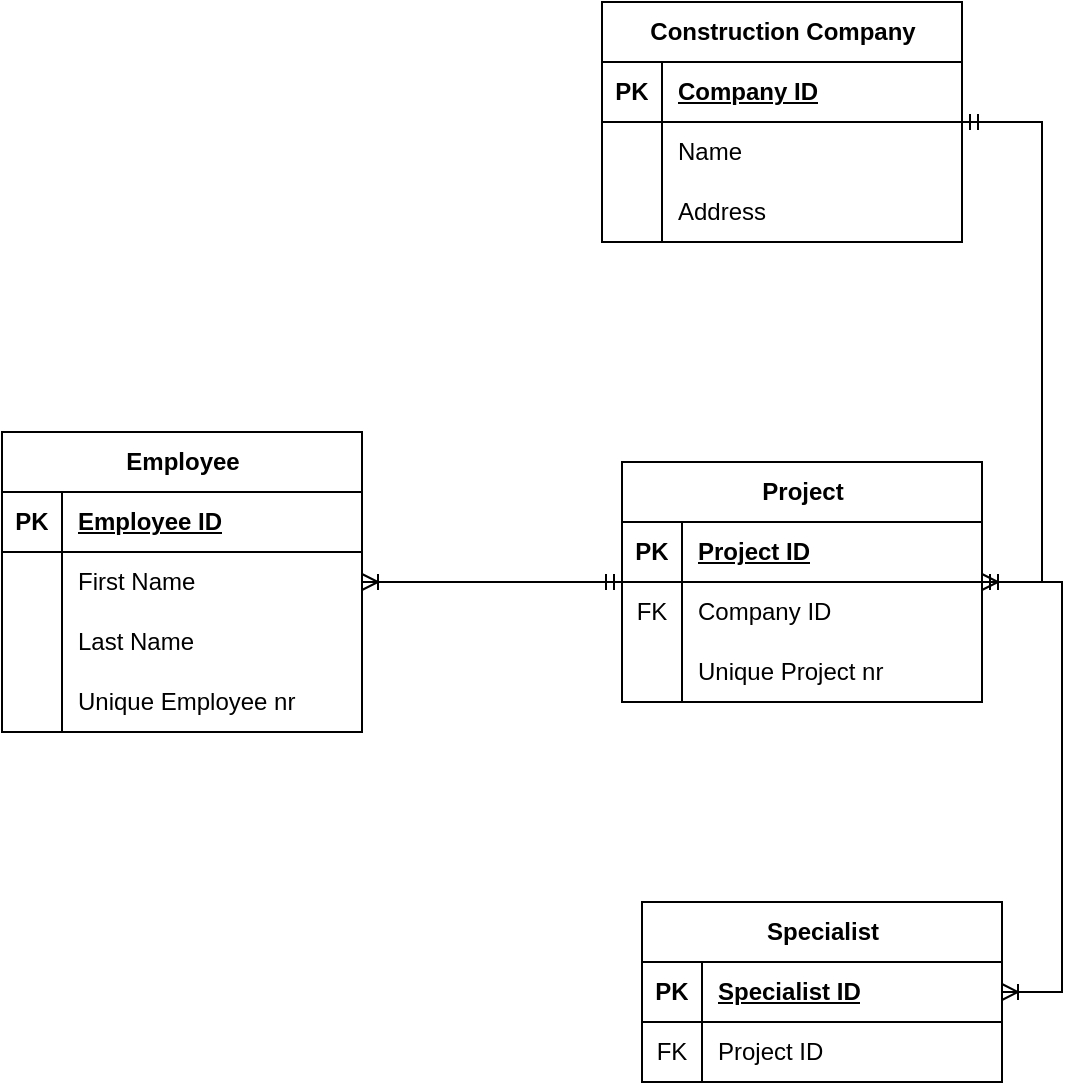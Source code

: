<mxfile version="22.0.8" type="google">
  <diagram name="Leht-1" id="t4tKp8aBYISx5oMiIzei">
    <mxGraphModel grid="1" page="1" gridSize="10" guides="1" tooltips="1" connect="1" arrows="1" fold="1" pageScale="1" pageWidth="827" pageHeight="1169" math="0" shadow="0">
      <root>
        <mxCell id="0" />
        <mxCell id="1" parent="0" />
        <mxCell id="cb8dK87Sj0ADCUr0OtN5-1" value="Construction Company" style="shape=table;startSize=30;container=1;collapsible=1;childLayout=tableLayout;fixedRows=1;rowLines=0;fontStyle=1;align=center;resizeLast=1;html=1;" vertex="1" parent="1">
          <mxGeometry x="450" y="510" width="180" height="120" as="geometry" />
        </mxCell>
        <mxCell id="cb8dK87Sj0ADCUr0OtN5-2" value="" style="shape=tableRow;horizontal=0;startSize=0;swimlaneHead=0;swimlaneBody=0;fillColor=none;collapsible=0;dropTarget=0;points=[[0,0.5],[1,0.5]];portConstraint=eastwest;top=0;left=0;right=0;bottom=1;" vertex="1" parent="cb8dK87Sj0ADCUr0OtN5-1">
          <mxGeometry y="30" width="180" height="30" as="geometry" />
        </mxCell>
        <mxCell id="cb8dK87Sj0ADCUr0OtN5-3" value="PK" style="shape=partialRectangle;connectable=0;fillColor=none;top=0;left=0;bottom=0;right=0;fontStyle=1;overflow=hidden;whiteSpace=wrap;html=1;" vertex="1" parent="cb8dK87Sj0ADCUr0OtN5-2">
          <mxGeometry width="30" height="30" as="geometry">
            <mxRectangle width="30" height="30" as="alternateBounds" />
          </mxGeometry>
        </mxCell>
        <mxCell id="cb8dK87Sj0ADCUr0OtN5-4" value="Company ID" style="shape=partialRectangle;connectable=0;fillColor=none;top=0;left=0;bottom=0;right=0;align=left;spacingLeft=6;fontStyle=5;overflow=hidden;whiteSpace=wrap;html=1;" vertex="1" parent="cb8dK87Sj0ADCUr0OtN5-2">
          <mxGeometry x="30" width="150" height="30" as="geometry">
            <mxRectangle width="150" height="30" as="alternateBounds" />
          </mxGeometry>
        </mxCell>
        <mxCell id="cb8dK87Sj0ADCUr0OtN5-5" value="" style="shape=tableRow;horizontal=0;startSize=0;swimlaneHead=0;swimlaneBody=0;fillColor=none;collapsible=0;dropTarget=0;points=[[0,0.5],[1,0.5]];portConstraint=eastwest;top=0;left=0;right=0;bottom=0;" vertex="1" parent="cb8dK87Sj0ADCUr0OtN5-1">
          <mxGeometry y="60" width="180" height="30" as="geometry" />
        </mxCell>
        <mxCell id="cb8dK87Sj0ADCUr0OtN5-6" value="" style="shape=partialRectangle;connectable=0;fillColor=none;top=0;left=0;bottom=0;right=0;editable=1;overflow=hidden;whiteSpace=wrap;html=1;" vertex="1" parent="cb8dK87Sj0ADCUr0OtN5-5">
          <mxGeometry width="30" height="30" as="geometry">
            <mxRectangle width="30" height="30" as="alternateBounds" />
          </mxGeometry>
        </mxCell>
        <mxCell id="cb8dK87Sj0ADCUr0OtN5-7" value="Name" style="shape=partialRectangle;connectable=0;fillColor=none;top=0;left=0;bottom=0;right=0;align=left;spacingLeft=6;overflow=hidden;whiteSpace=wrap;html=1;" vertex="1" parent="cb8dK87Sj0ADCUr0OtN5-5">
          <mxGeometry x="30" width="150" height="30" as="geometry">
            <mxRectangle width="150" height="30" as="alternateBounds" />
          </mxGeometry>
        </mxCell>
        <mxCell id="cb8dK87Sj0ADCUr0OtN5-8" value="" style="shape=tableRow;horizontal=0;startSize=0;swimlaneHead=0;swimlaneBody=0;fillColor=none;collapsible=0;dropTarget=0;points=[[0,0.5],[1,0.5]];portConstraint=eastwest;top=0;left=0;right=0;bottom=0;" vertex="1" parent="cb8dK87Sj0ADCUr0OtN5-1">
          <mxGeometry y="90" width="180" height="30" as="geometry" />
        </mxCell>
        <mxCell id="cb8dK87Sj0ADCUr0OtN5-9" value="" style="shape=partialRectangle;connectable=0;fillColor=none;top=0;left=0;bottom=0;right=0;editable=1;overflow=hidden;whiteSpace=wrap;html=1;" vertex="1" parent="cb8dK87Sj0ADCUr0OtN5-8">
          <mxGeometry width="30" height="30" as="geometry">
            <mxRectangle width="30" height="30" as="alternateBounds" />
          </mxGeometry>
        </mxCell>
        <mxCell id="cb8dK87Sj0ADCUr0OtN5-10" value="Address" style="shape=partialRectangle;connectable=0;fillColor=none;top=0;left=0;bottom=0;right=0;align=left;spacingLeft=6;overflow=hidden;whiteSpace=wrap;html=1;" vertex="1" parent="cb8dK87Sj0ADCUr0OtN5-8">
          <mxGeometry x="30" width="150" height="30" as="geometry">
            <mxRectangle width="150" height="30" as="alternateBounds" />
          </mxGeometry>
        </mxCell>
        <mxCell id="cb8dK87Sj0ADCUr0OtN5-14" value="Employee" style="shape=table;startSize=30;container=1;collapsible=1;childLayout=tableLayout;fixedRows=1;rowLines=0;fontStyle=1;align=center;resizeLast=1;html=1;" vertex="1" parent="1">
          <mxGeometry x="150" y="725" width="180" height="150" as="geometry" />
        </mxCell>
        <mxCell id="cb8dK87Sj0ADCUr0OtN5-15" value="" style="shape=tableRow;horizontal=0;startSize=0;swimlaneHead=0;swimlaneBody=0;fillColor=none;collapsible=0;dropTarget=0;points=[[0,0.5],[1,0.5]];portConstraint=eastwest;top=0;left=0;right=0;bottom=1;" vertex="1" parent="cb8dK87Sj0ADCUr0OtN5-14">
          <mxGeometry y="30" width="180" height="30" as="geometry" />
        </mxCell>
        <mxCell id="cb8dK87Sj0ADCUr0OtN5-16" value="PK" style="shape=partialRectangle;connectable=0;fillColor=none;top=0;left=0;bottom=0;right=0;fontStyle=1;overflow=hidden;whiteSpace=wrap;html=1;" vertex="1" parent="cb8dK87Sj0ADCUr0OtN5-15">
          <mxGeometry width="30" height="30" as="geometry">
            <mxRectangle width="30" height="30" as="alternateBounds" />
          </mxGeometry>
        </mxCell>
        <mxCell id="cb8dK87Sj0ADCUr0OtN5-17" value="Employee ID" style="shape=partialRectangle;connectable=0;fillColor=none;top=0;left=0;bottom=0;right=0;align=left;spacingLeft=6;fontStyle=5;overflow=hidden;whiteSpace=wrap;html=1;" vertex="1" parent="cb8dK87Sj0ADCUr0OtN5-15">
          <mxGeometry x="30" width="150" height="30" as="geometry">
            <mxRectangle width="150" height="30" as="alternateBounds" />
          </mxGeometry>
        </mxCell>
        <mxCell id="cb8dK87Sj0ADCUr0OtN5-18" value="" style="shape=tableRow;horizontal=0;startSize=0;swimlaneHead=0;swimlaneBody=0;fillColor=none;collapsible=0;dropTarget=0;points=[[0,0.5],[1,0.5]];portConstraint=eastwest;top=0;left=0;right=0;bottom=0;" vertex="1" parent="cb8dK87Sj0ADCUr0OtN5-14">
          <mxGeometry y="60" width="180" height="30" as="geometry" />
        </mxCell>
        <mxCell id="cb8dK87Sj0ADCUr0OtN5-19" value="" style="shape=partialRectangle;connectable=0;fillColor=none;top=0;left=0;bottom=0;right=0;editable=1;overflow=hidden;whiteSpace=wrap;html=1;" vertex="1" parent="cb8dK87Sj0ADCUr0OtN5-18">
          <mxGeometry width="30" height="30" as="geometry">
            <mxRectangle width="30" height="30" as="alternateBounds" />
          </mxGeometry>
        </mxCell>
        <mxCell id="cb8dK87Sj0ADCUr0OtN5-20" value="First Name" style="shape=partialRectangle;connectable=0;fillColor=none;top=0;left=0;bottom=0;right=0;align=left;spacingLeft=6;overflow=hidden;whiteSpace=wrap;html=1;" vertex="1" parent="cb8dK87Sj0ADCUr0OtN5-18">
          <mxGeometry x="30" width="150" height="30" as="geometry">
            <mxRectangle width="150" height="30" as="alternateBounds" />
          </mxGeometry>
        </mxCell>
        <mxCell id="cb8dK87Sj0ADCUr0OtN5-21" value="" style="shape=tableRow;horizontal=0;startSize=0;swimlaneHead=0;swimlaneBody=0;fillColor=none;collapsible=0;dropTarget=0;points=[[0,0.5],[1,0.5]];portConstraint=eastwest;top=0;left=0;right=0;bottom=0;" vertex="1" parent="cb8dK87Sj0ADCUr0OtN5-14">
          <mxGeometry y="90" width="180" height="30" as="geometry" />
        </mxCell>
        <mxCell id="cb8dK87Sj0ADCUr0OtN5-22" value="" style="shape=partialRectangle;connectable=0;fillColor=none;top=0;left=0;bottom=0;right=0;editable=1;overflow=hidden;whiteSpace=wrap;html=1;" vertex="1" parent="cb8dK87Sj0ADCUr0OtN5-21">
          <mxGeometry width="30" height="30" as="geometry">
            <mxRectangle width="30" height="30" as="alternateBounds" />
          </mxGeometry>
        </mxCell>
        <mxCell id="cb8dK87Sj0ADCUr0OtN5-23" value="Last Name" style="shape=partialRectangle;connectable=0;fillColor=none;top=0;left=0;bottom=0;right=0;align=left;spacingLeft=6;overflow=hidden;whiteSpace=wrap;html=1;" vertex="1" parent="cb8dK87Sj0ADCUr0OtN5-21">
          <mxGeometry x="30" width="150" height="30" as="geometry">
            <mxRectangle width="150" height="30" as="alternateBounds" />
          </mxGeometry>
        </mxCell>
        <mxCell id="cb8dK87Sj0ADCUr0OtN5-43" value="" style="shape=tableRow;horizontal=0;startSize=0;swimlaneHead=0;swimlaneBody=0;fillColor=none;collapsible=0;dropTarget=0;points=[[0,0.5],[1,0.5]];portConstraint=eastwest;top=0;left=0;right=0;bottom=0;" vertex="1" parent="cb8dK87Sj0ADCUr0OtN5-14">
          <mxGeometry y="120" width="180" height="30" as="geometry" />
        </mxCell>
        <mxCell id="cb8dK87Sj0ADCUr0OtN5-44" value="" style="shape=partialRectangle;connectable=0;fillColor=none;top=0;left=0;bottom=0;right=0;editable=1;overflow=hidden;whiteSpace=wrap;html=1;" vertex="1" parent="cb8dK87Sj0ADCUr0OtN5-43">
          <mxGeometry width="30" height="30" as="geometry">
            <mxRectangle width="30" height="30" as="alternateBounds" />
          </mxGeometry>
        </mxCell>
        <mxCell id="cb8dK87Sj0ADCUr0OtN5-45" value="Unique Employee nr" style="shape=partialRectangle;connectable=0;fillColor=none;top=0;left=0;bottom=0;right=0;align=left;spacingLeft=6;overflow=hidden;whiteSpace=wrap;html=1;" vertex="1" parent="cb8dK87Sj0ADCUr0OtN5-43">
          <mxGeometry x="30" width="150" height="30" as="geometry">
            <mxRectangle width="150" height="30" as="alternateBounds" />
          </mxGeometry>
        </mxCell>
        <mxCell id="cb8dK87Sj0ADCUr0OtN5-30" value="Project" style="shape=table;startSize=30;container=1;collapsible=1;childLayout=tableLayout;fixedRows=1;rowLines=0;fontStyle=1;align=center;resizeLast=1;html=1;" vertex="1" parent="1">
          <mxGeometry x="460" y="740" width="180" height="120" as="geometry" />
        </mxCell>
        <mxCell id="cb8dK87Sj0ADCUr0OtN5-31" value="" style="shape=tableRow;horizontal=0;startSize=0;swimlaneHead=0;swimlaneBody=0;fillColor=none;collapsible=0;dropTarget=0;points=[[0,0.5],[1,0.5]];portConstraint=eastwest;top=0;left=0;right=0;bottom=1;" vertex="1" parent="cb8dK87Sj0ADCUr0OtN5-30">
          <mxGeometry y="30" width="180" height="30" as="geometry" />
        </mxCell>
        <mxCell id="cb8dK87Sj0ADCUr0OtN5-32" value="PK" style="shape=partialRectangle;connectable=0;fillColor=none;top=0;left=0;bottom=0;right=0;fontStyle=1;overflow=hidden;whiteSpace=wrap;html=1;" vertex="1" parent="cb8dK87Sj0ADCUr0OtN5-31">
          <mxGeometry width="30" height="30" as="geometry">
            <mxRectangle width="30" height="30" as="alternateBounds" />
          </mxGeometry>
        </mxCell>
        <mxCell id="cb8dK87Sj0ADCUr0OtN5-33" value="Project ID" style="shape=partialRectangle;connectable=0;fillColor=none;top=0;left=0;bottom=0;right=0;align=left;spacingLeft=6;fontStyle=5;overflow=hidden;whiteSpace=wrap;html=1;" vertex="1" parent="cb8dK87Sj0ADCUr0OtN5-31">
          <mxGeometry x="30" width="150" height="30" as="geometry">
            <mxRectangle width="150" height="30" as="alternateBounds" />
          </mxGeometry>
        </mxCell>
        <mxCell id="cb8dK87Sj0ADCUr0OtN5-34" value="" style="shape=tableRow;horizontal=0;startSize=0;swimlaneHead=0;swimlaneBody=0;fillColor=none;collapsible=0;dropTarget=0;points=[[0,0.5],[1,0.5]];portConstraint=eastwest;top=0;left=0;right=0;bottom=0;" vertex="1" parent="cb8dK87Sj0ADCUr0OtN5-30">
          <mxGeometry y="60" width="180" height="30" as="geometry" />
        </mxCell>
        <mxCell id="cb8dK87Sj0ADCUr0OtN5-35" value="FK" style="shape=partialRectangle;connectable=0;fillColor=none;top=0;left=0;bottom=0;right=0;editable=1;overflow=hidden;whiteSpace=wrap;html=1;" vertex="1" parent="cb8dK87Sj0ADCUr0OtN5-34">
          <mxGeometry width="30" height="30" as="geometry">
            <mxRectangle width="30" height="30" as="alternateBounds" />
          </mxGeometry>
        </mxCell>
        <mxCell id="cb8dK87Sj0ADCUr0OtN5-36" value="Company ID" style="shape=partialRectangle;connectable=0;fillColor=none;top=0;left=0;bottom=0;right=0;align=left;spacingLeft=6;overflow=hidden;whiteSpace=wrap;html=1;" vertex="1" parent="cb8dK87Sj0ADCUr0OtN5-34">
          <mxGeometry x="30" width="150" height="30" as="geometry">
            <mxRectangle width="150" height="30" as="alternateBounds" />
          </mxGeometry>
        </mxCell>
        <mxCell id="cb8dK87Sj0ADCUr0OtN5-65" value="" style="shape=tableRow;horizontal=0;startSize=0;swimlaneHead=0;swimlaneBody=0;fillColor=none;collapsible=0;dropTarget=0;points=[[0,0.5],[1,0.5]];portConstraint=eastwest;top=0;left=0;right=0;bottom=0;" vertex="1" parent="cb8dK87Sj0ADCUr0OtN5-30">
          <mxGeometry y="90" width="180" height="30" as="geometry" />
        </mxCell>
        <mxCell id="cb8dK87Sj0ADCUr0OtN5-66" value="" style="shape=partialRectangle;connectable=0;fillColor=none;top=0;left=0;bottom=0;right=0;editable=1;overflow=hidden;whiteSpace=wrap;html=1;" vertex="1" parent="cb8dK87Sj0ADCUr0OtN5-65">
          <mxGeometry width="30" height="30" as="geometry">
            <mxRectangle width="30" height="30" as="alternateBounds" />
          </mxGeometry>
        </mxCell>
        <mxCell id="cb8dK87Sj0ADCUr0OtN5-67" value="Unique Project nr" style="shape=partialRectangle;connectable=0;fillColor=none;top=0;left=0;bottom=0;right=0;align=left;spacingLeft=6;overflow=hidden;whiteSpace=wrap;html=1;" vertex="1" parent="cb8dK87Sj0ADCUr0OtN5-65">
          <mxGeometry x="30" width="150" height="30" as="geometry">
            <mxRectangle width="150" height="30" as="alternateBounds" />
          </mxGeometry>
        </mxCell>
        <mxCell id="cb8dK87Sj0ADCUr0OtN5-59" value="" style="edgeStyle=entityRelationEdgeStyle;fontSize=12;html=1;endArrow=ERoneToMany;startArrow=ERmandOne;rounded=0;" edge="1" parent="1" source="cb8dK87Sj0ADCUr0OtN5-1" target="cb8dK87Sj0ADCUr0OtN5-30">
          <mxGeometry width="100" height="100" relative="1" as="geometry">
            <mxPoint x="510" y="520" as="sourcePoint" />
            <mxPoint x="520" y="750" as="targetPoint" />
            <Array as="points">
              <mxPoint x="470" y="660" />
              <mxPoint x="440" y="620" />
              <mxPoint x="460" y="620" />
              <mxPoint x="430" y="620" />
            </Array>
          </mxGeometry>
        </mxCell>
        <mxCell id="cb8dK87Sj0ADCUr0OtN5-61" value="" style="edgeStyle=entityRelationEdgeStyle;fontSize=12;html=1;endArrow=ERoneToMany;startArrow=ERmandOne;rounded=0;" edge="1" parent="1" source="cb8dK87Sj0ADCUr0OtN5-30" target="cb8dK87Sj0ADCUr0OtN5-14">
          <mxGeometry width="100" height="100" relative="1" as="geometry">
            <mxPoint x="330" y="800" as="sourcePoint" />
            <mxPoint x="410" y="1075" as="targetPoint" />
          </mxGeometry>
        </mxCell>
        <mxCell id="cb8dK87Sj0ADCUr0OtN5-68" value="Specialist" style="shape=table;startSize=30;container=1;collapsible=1;childLayout=tableLayout;fixedRows=1;rowLines=0;fontStyle=1;align=center;resizeLast=1;html=1;" vertex="1" parent="1">
          <mxGeometry x="470" y="960" width="180" height="90" as="geometry" />
        </mxCell>
        <mxCell id="cb8dK87Sj0ADCUr0OtN5-69" value="" style="shape=tableRow;horizontal=0;startSize=0;swimlaneHead=0;swimlaneBody=0;fillColor=none;collapsible=0;dropTarget=0;points=[[0,0.5],[1,0.5]];portConstraint=eastwest;top=0;left=0;right=0;bottom=1;" vertex="1" parent="cb8dK87Sj0ADCUr0OtN5-68">
          <mxGeometry y="30" width="180" height="30" as="geometry" />
        </mxCell>
        <mxCell id="cb8dK87Sj0ADCUr0OtN5-70" value="PK" style="shape=partialRectangle;connectable=0;fillColor=none;top=0;left=0;bottom=0;right=0;fontStyle=1;overflow=hidden;whiteSpace=wrap;html=1;" vertex="1" parent="cb8dK87Sj0ADCUr0OtN5-69">
          <mxGeometry width="30" height="30" as="geometry">
            <mxRectangle width="30" height="30" as="alternateBounds" />
          </mxGeometry>
        </mxCell>
        <mxCell id="cb8dK87Sj0ADCUr0OtN5-71" value="Specialist ID" style="shape=partialRectangle;connectable=0;fillColor=none;top=0;left=0;bottom=0;right=0;align=left;spacingLeft=6;fontStyle=5;overflow=hidden;whiteSpace=wrap;html=1;" vertex="1" parent="cb8dK87Sj0ADCUr0OtN5-69">
          <mxGeometry x="30" width="150" height="30" as="geometry">
            <mxRectangle width="150" height="30" as="alternateBounds" />
          </mxGeometry>
        </mxCell>
        <mxCell id="cb8dK87Sj0ADCUr0OtN5-72" value="" style="shape=tableRow;horizontal=0;startSize=0;swimlaneHead=0;swimlaneBody=0;fillColor=none;collapsible=0;dropTarget=0;points=[[0,0.5],[1,0.5]];portConstraint=eastwest;top=0;left=0;right=0;bottom=0;" vertex="1" parent="cb8dK87Sj0ADCUr0OtN5-68">
          <mxGeometry y="60" width="180" height="30" as="geometry" />
        </mxCell>
        <mxCell id="cb8dK87Sj0ADCUr0OtN5-73" value="FK" style="shape=partialRectangle;connectable=0;fillColor=none;top=0;left=0;bottom=0;right=0;editable=1;overflow=hidden;whiteSpace=wrap;html=1;" vertex="1" parent="cb8dK87Sj0ADCUr0OtN5-72">
          <mxGeometry width="30" height="30" as="geometry">
            <mxRectangle width="30" height="30" as="alternateBounds" />
          </mxGeometry>
        </mxCell>
        <mxCell id="cb8dK87Sj0ADCUr0OtN5-74" value="Project ID" style="shape=partialRectangle;connectable=0;fillColor=none;top=0;left=0;bottom=0;right=0;align=left;spacingLeft=6;overflow=hidden;whiteSpace=wrap;html=1;" vertex="1" parent="cb8dK87Sj0ADCUr0OtN5-72">
          <mxGeometry x="30" width="150" height="30" as="geometry">
            <mxRectangle width="150" height="30" as="alternateBounds" />
          </mxGeometry>
        </mxCell>
        <mxCell id="cb8dK87Sj0ADCUr0OtN5-81" value="" style="edgeStyle=entityRelationEdgeStyle;fontSize=12;html=1;endArrow=ERoneToMany;startArrow=ERmandOne;rounded=0;" edge="1" parent="1" source="cb8dK87Sj0ADCUr0OtN5-30" target="cb8dK87Sj0ADCUr0OtN5-68">
          <mxGeometry width="100" height="100" relative="1" as="geometry">
            <mxPoint x="479" y="940" as="sourcePoint" />
            <mxPoint x="349" y="940" as="targetPoint" />
            <Array as="points">
              <mxPoint x="570" y="820" />
            </Array>
          </mxGeometry>
        </mxCell>
      </root>
    </mxGraphModel>
  </diagram>
</mxfile>
